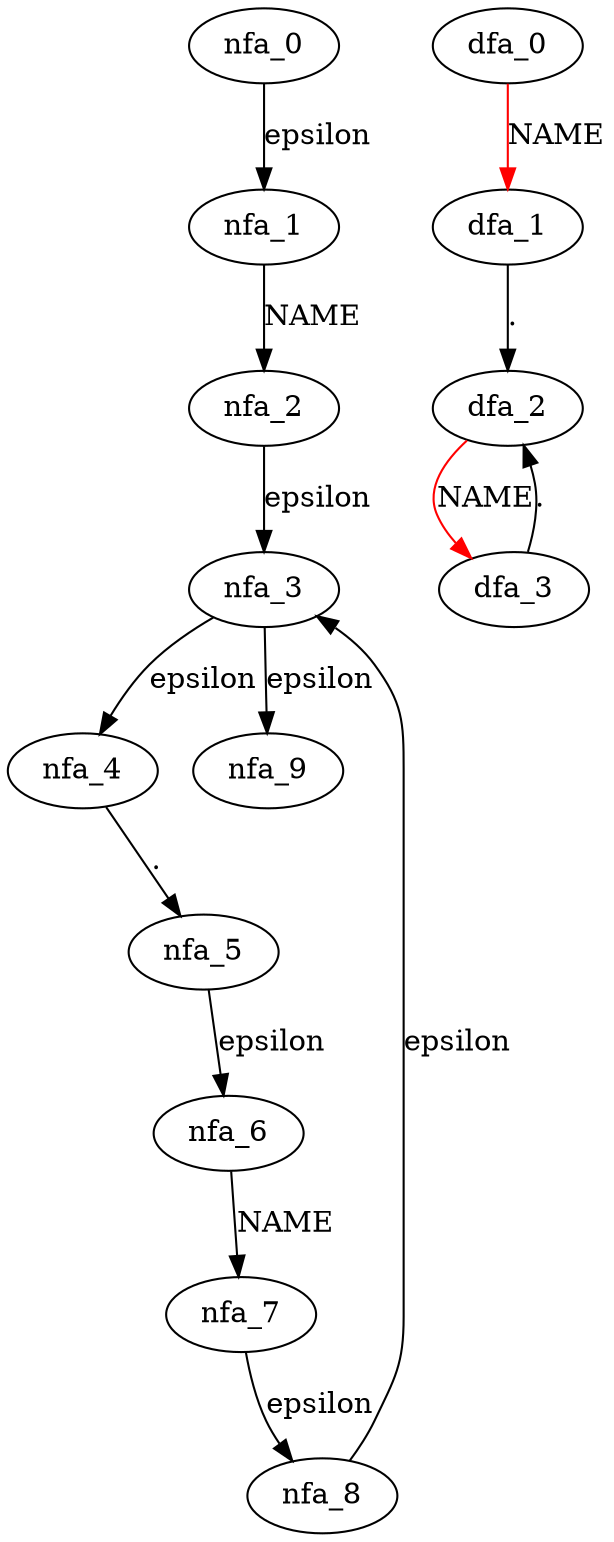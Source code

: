 digraph dotted_name {
 subgraph dotted_name_nfa {
  nfa_0->nfa_1[label=epsilon]
  nfa_1->nfa_2[label=NAME]
  nfa_2->nfa_3[label=epsilon]
  nfa_3->nfa_4[label=epsilon]
  nfa_4->nfa_5[label="."]
  nfa_5->nfa_6[label=epsilon]
  nfa_6->nfa_7[label=NAME]
  nfa_7->nfa_8[label=epsilon]
  nfa_8->nfa_3[label=epsilon]
  nfa_3->nfa_9[label=epsilon]
  }
 subgraph dotted_name_dfa {
  dfa_0->dfa_1[label=NAME,color=red]
  dfa_1->dfa_2[label="."]
  dfa_2->dfa_3[label=NAME,color=red]
  dfa_3->dfa_2[label="."]
  }
}
